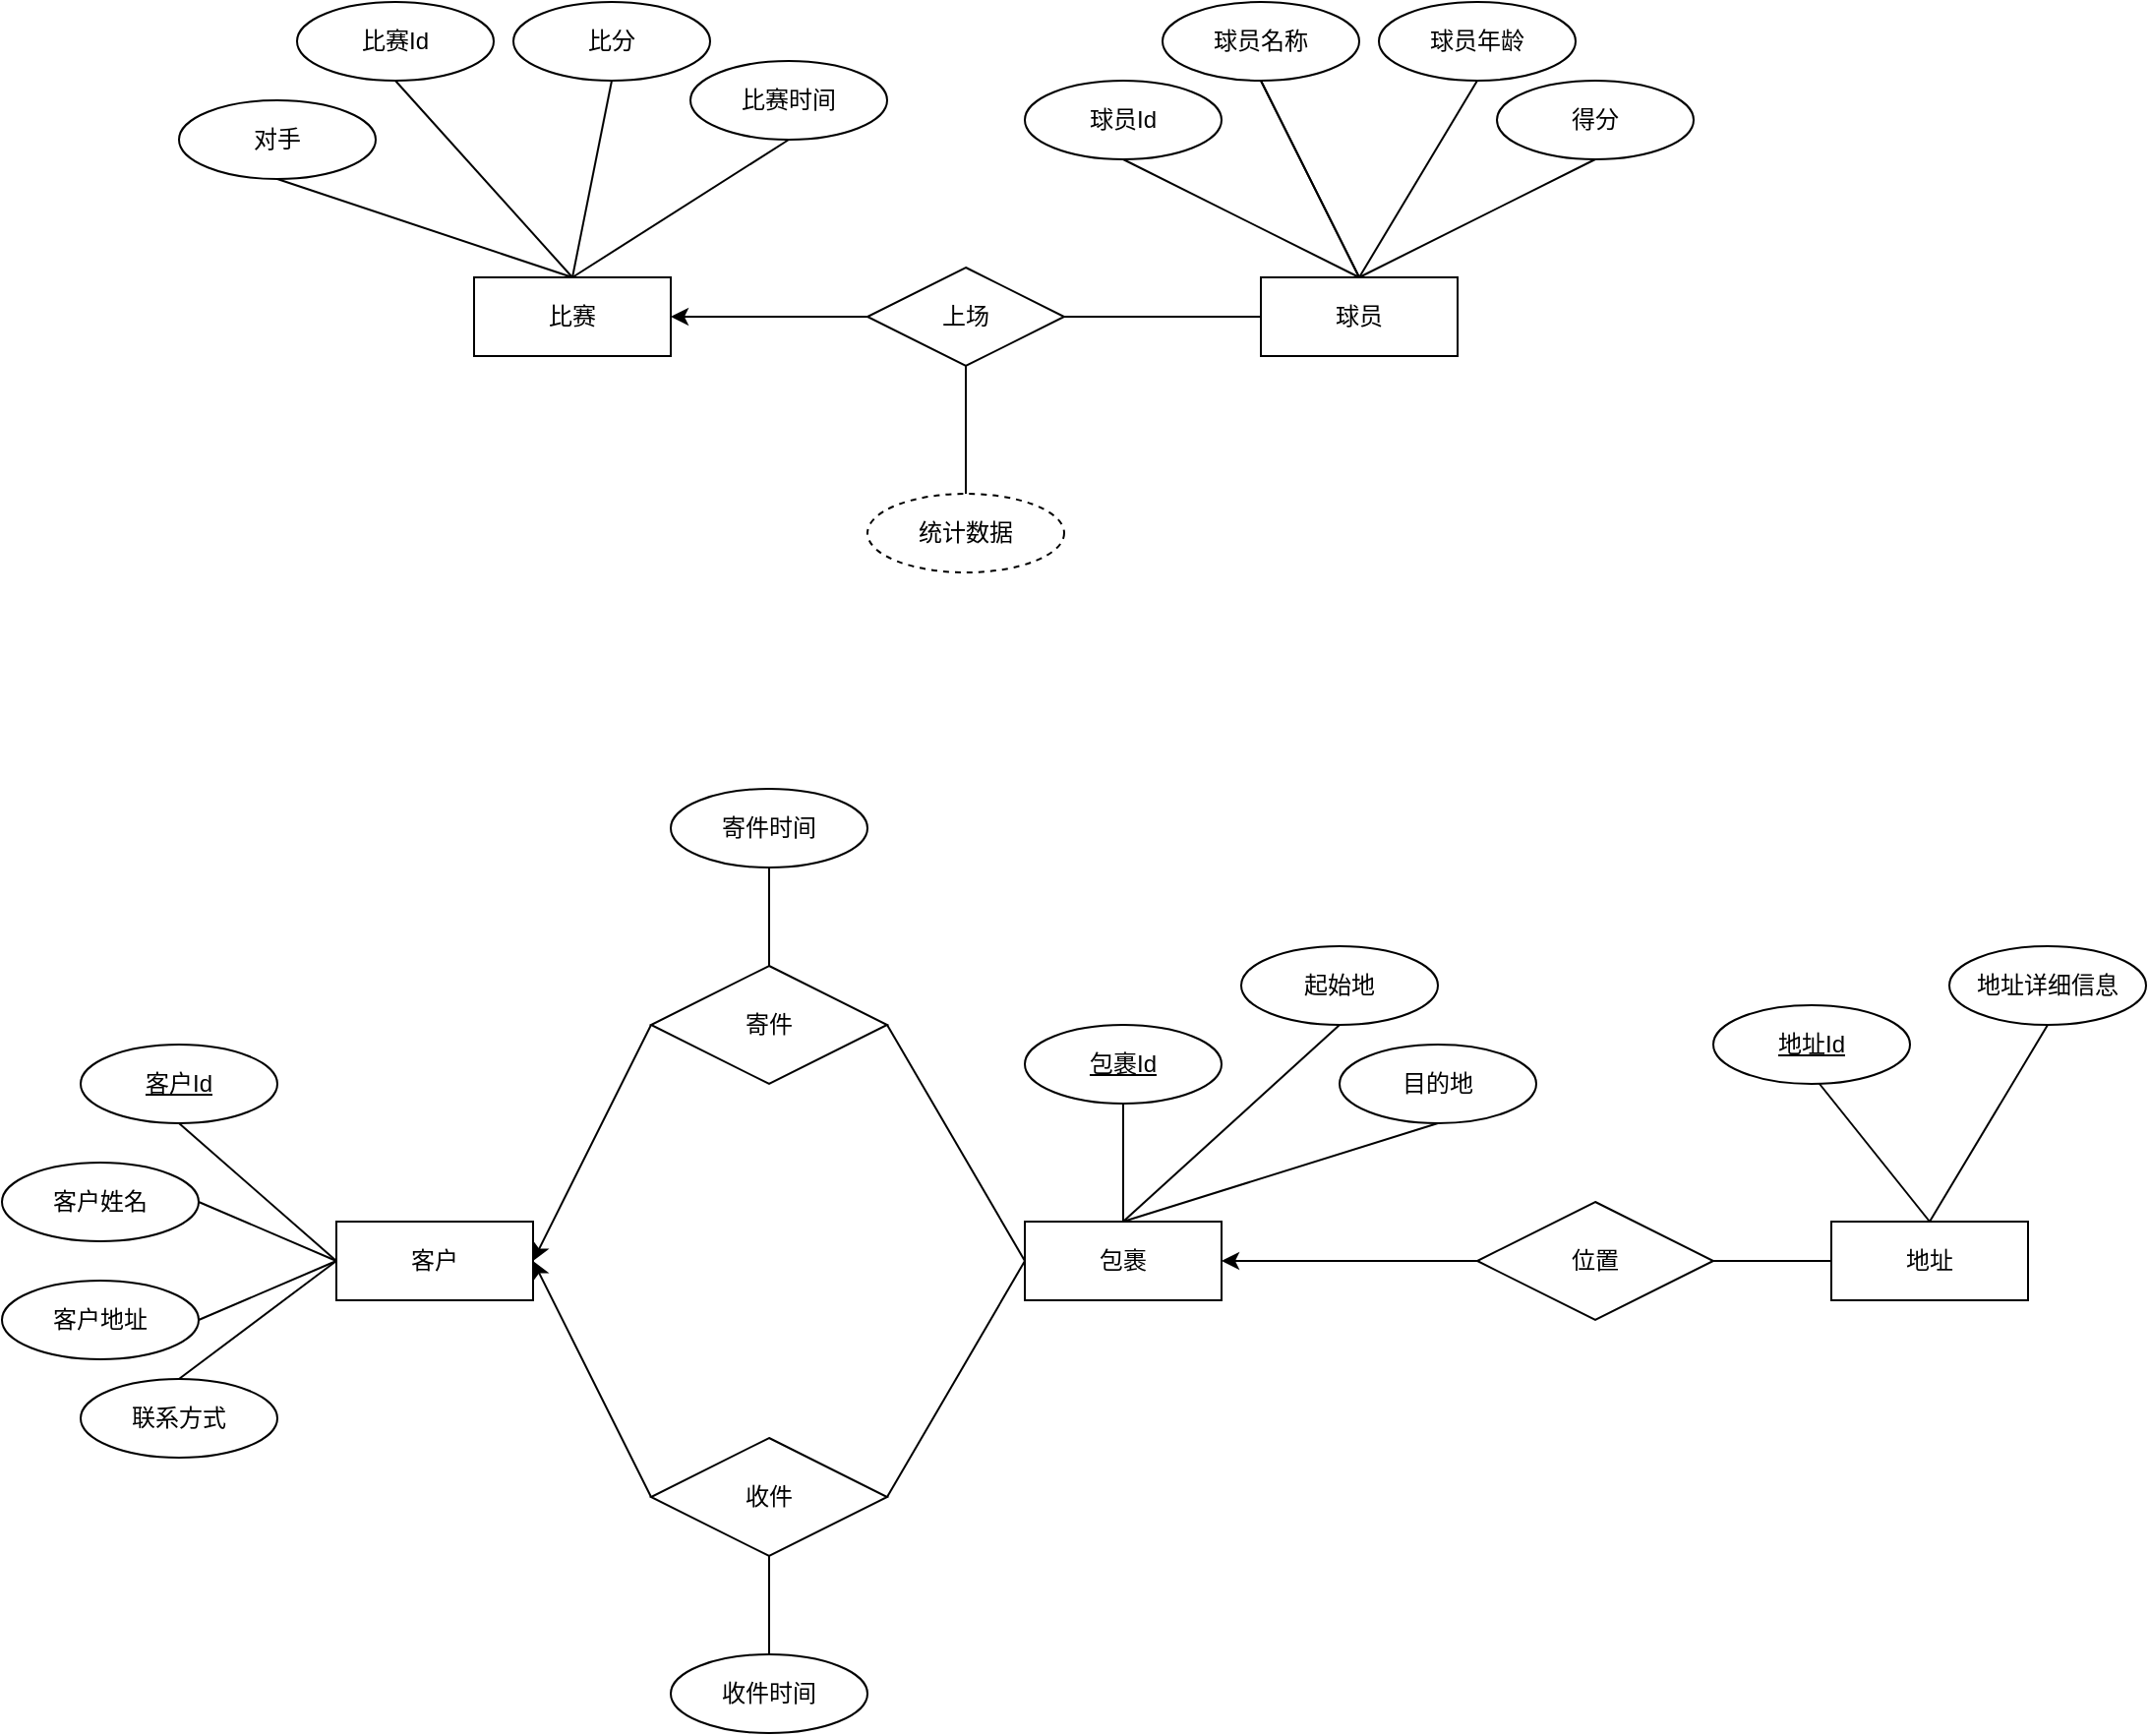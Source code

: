 <mxfile version="20.5.3" type="github">
  <diagram id="-ZiJM-RzjJXJVmfHqy6U" name="第 1 页">
    <mxGraphModel dx="2425" dy="724" grid="1" gridSize="10" guides="1" tooltips="1" connect="1" arrows="1" fold="1" page="1" pageScale="1" pageWidth="827" pageHeight="1169" math="0" shadow="0">
      <root>
        <mxCell id="0" />
        <mxCell id="1" parent="0" />
        <mxCell id="ex4YBnrQWrCRff4x2JVy-2" value="比赛" style="whiteSpace=wrap;html=1;align=center;" vertex="1" parent="1">
          <mxGeometry x="180" y="220" width="100" height="40" as="geometry" />
        </mxCell>
        <mxCell id="ex4YBnrQWrCRff4x2JVy-3" value="球员" style="whiteSpace=wrap;html=1;align=center;" vertex="1" parent="1">
          <mxGeometry x="580" y="220" width="100" height="40" as="geometry" />
        </mxCell>
        <mxCell id="ex4YBnrQWrCRff4x2JVy-5" value="上场" style="shape=rhombus;perimeter=rhombusPerimeter;whiteSpace=wrap;html=1;align=center;" vertex="1" parent="1">
          <mxGeometry x="380" y="215" width="100" height="50" as="geometry" />
        </mxCell>
        <mxCell id="ex4YBnrQWrCRff4x2JVy-6" value="比分" style="ellipse;whiteSpace=wrap;html=1;align=center;" vertex="1" parent="1">
          <mxGeometry x="200" y="80" width="100" height="40" as="geometry" />
        </mxCell>
        <mxCell id="ex4YBnrQWrCRff4x2JVy-7" value="得分" style="ellipse;whiteSpace=wrap;html=1;align=center;" vertex="1" parent="1">
          <mxGeometry x="700" y="120" width="100" height="40" as="geometry" />
        </mxCell>
        <mxCell id="ex4YBnrQWrCRff4x2JVy-12" value="" style="endArrow=none;html=1;rounded=0;exitX=0.5;exitY=1;exitDx=0;exitDy=0;entryX=0.5;entryY=0;entryDx=0;entryDy=0;" edge="1" parent="1" source="ex4YBnrQWrCRff4x2JVy-6" target="ex4YBnrQWrCRff4x2JVy-2">
          <mxGeometry relative="1" as="geometry">
            <mxPoint x="340" y="300" as="sourcePoint" />
            <mxPoint x="490" y="300" as="targetPoint" />
          </mxGeometry>
        </mxCell>
        <mxCell id="ex4YBnrQWrCRff4x2JVy-14" value="" style="endArrow=none;html=1;rounded=0;exitX=0.5;exitY=1;exitDx=0;exitDy=0;entryX=0.5;entryY=0;entryDx=0;entryDy=0;" edge="1" parent="1" source="ex4YBnrQWrCRff4x2JVy-7" target="ex4YBnrQWrCRff4x2JVy-3">
          <mxGeometry relative="1" as="geometry">
            <mxPoint x="330" y="300" as="sourcePoint" />
            <mxPoint x="490" y="300" as="targetPoint" />
          </mxGeometry>
        </mxCell>
        <mxCell id="ex4YBnrQWrCRff4x2JVy-18" value="统计数据" style="ellipse;whiteSpace=wrap;html=1;align=center;dashed=1;" vertex="1" parent="1">
          <mxGeometry x="380" y="330" width="100" height="40" as="geometry" />
        </mxCell>
        <mxCell id="ex4YBnrQWrCRff4x2JVy-21" value="球员Id" style="ellipse;whiteSpace=wrap;html=1;align=center;" vertex="1" parent="1">
          <mxGeometry x="460" y="120" width="100" height="40" as="geometry" />
        </mxCell>
        <mxCell id="ex4YBnrQWrCRff4x2JVy-22" value="球员名称" style="ellipse;whiteSpace=wrap;html=1;align=center;" vertex="1" parent="1">
          <mxGeometry x="530" y="80" width="100" height="40" as="geometry" />
        </mxCell>
        <mxCell id="ex4YBnrQWrCRff4x2JVy-23" value="球员年龄" style="ellipse;whiteSpace=wrap;html=1;align=center;" vertex="1" parent="1">
          <mxGeometry x="640" y="80" width="100" height="40" as="geometry" />
        </mxCell>
        <mxCell id="ex4YBnrQWrCRff4x2JVy-24" value="" style="endArrow=none;html=1;rounded=0;exitX=0.5;exitY=1;exitDx=0;exitDy=0;entryX=0.5;entryY=0;entryDx=0;entryDy=0;" edge="1" parent="1" source="ex4YBnrQWrCRff4x2JVy-23" target="ex4YBnrQWrCRff4x2JVy-3">
          <mxGeometry relative="1" as="geometry">
            <mxPoint x="760" y="170" as="sourcePoint" />
            <mxPoint x="665" y="230" as="targetPoint" />
          </mxGeometry>
        </mxCell>
        <mxCell id="ex4YBnrQWrCRff4x2JVy-26" value="" style="endArrow=none;html=1;rounded=0;entryX=0.5;entryY=0;entryDx=0;entryDy=0;" edge="1" parent="1" target="ex4YBnrQWrCRff4x2JVy-3">
          <mxGeometry relative="1" as="geometry">
            <mxPoint x="580" y="120" as="sourcePoint" />
            <mxPoint x="640" y="230" as="targetPoint" />
          </mxGeometry>
        </mxCell>
        <mxCell id="ex4YBnrQWrCRff4x2JVy-27" value="" style="endArrow=none;html=1;rounded=0;entryX=0.5;entryY=0;entryDx=0;entryDy=0;" edge="1" parent="1" target="ex4YBnrQWrCRff4x2JVy-3">
          <mxGeometry relative="1" as="geometry">
            <mxPoint x="580" y="120" as="sourcePoint" />
            <mxPoint x="630" y="220" as="targetPoint" />
            <Array as="points">
              <mxPoint x="610" y="180" />
            </Array>
          </mxGeometry>
        </mxCell>
        <mxCell id="ex4YBnrQWrCRff4x2JVy-28" value="" style="endArrow=none;html=1;rounded=0;entryX=0.5;entryY=0;entryDx=0;entryDy=0;exitX=0.5;exitY=1;exitDx=0;exitDy=0;" edge="1" parent="1" source="ex4YBnrQWrCRff4x2JVy-21" target="ex4YBnrQWrCRff4x2JVy-3">
          <mxGeometry relative="1" as="geometry">
            <mxPoint x="590" y="130" as="sourcePoint" />
            <mxPoint x="640" y="230" as="targetPoint" />
          </mxGeometry>
        </mxCell>
        <mxCell id="ex4YBnrQWrCRff4x2JVy-29" value="比赛Id" style="ellipse;whiteSpace=wrap;html=1;align=center;" vertex="1" parent="1">
          <mxGeometry x="90" y="80" width="100" height="40" as="geometry" />
        </mxCell>
        <mxCell id="ex4YBnrQWrCRff4x2JVy-30" value="比赛时间" style="ellipse;whiteSpace=wrap;html=1;align=center;" vertex="1" parent="1">
          <mxGeometry x="290" y="110" width="100" height="40" as="geometry" />
        </mxCell>
        <mxCell id="ex4YBnrQWrCRff4x2JVy-34" value="" style="endArrow=none;html=1;rounded=0;entryX=0.5;entryY=1;entryDx=0;entryDy=0;" edge="1" parent="1" target="ex4YBnrQWrCRff4x2JVy-29">
          <mxGeometry relative="1" as="geometry">
            <mxPoint x="230" y="220" as="sourcePoint" />
            <mxPoint x="260" y="250" as="targetPoint" />
          </mxGeometry>
        </mxCell>
        <mxCell id="ex4YBnrQWrCRff4x2JVy-35" value="" style="endArrow=none;html=1;rounded=0;entryX=0.5;entryY=1;entryDx=0;entryDy=0;" edge="1" parent="1" target="ex4YBnrQWrCRff4x2JVy-30">
          <mxGeometry relative="1" as="geometry">
            <mxPoint x="230" y="220" as="sourcePoint" />
            <mxPoint x="270" y="260" as="targetPoint" />
          </mxGeometry>
        </mxCell>
        <mxCell id="ex4YBnrQWrCRff4x2JVy-36" value="对手" style="ellipse;whiteSpace=wrap;html=1;align=center;" vertex="1" parent="1">
          <mxGeometry x="30" y="130" width="100" height="40" as="geometry" />
        </mxCell>
        <mxCell id="ex4YBnrQWrCRff4x2JVy-38" value="" style="endArrow=none;html=1;rounded=0;entryX=0.5;entryY=1;entryDx=0;entryDy=0;" edge="1" parent="1" target="ex4YBnrQWrCRff4x2JVy-36">
          <mxGeometry relative="1" as="geometry">
            <mxPoint x="230" y="220" as="sourcePoint" />
            <mxPoint x="130" y="150" as="targetPoint" />
          </mxGeometry>
        </mxCell>
        <mxCell id="ex4YBnrQWrCRff4x2JVy-39" value="" style="endArrow=none;html=1;rounded=0;entryX=0.5;entryY=0;entryDx=0;entryDy=0;exitX=0.5;exitY=1;exitDx=0;exitDy=0;" edge="1" parent="1" source="ex4YBnrQWrCRff4x2JVy-5" target="ex4YBnrQWrCRff4x2JVy-18">
          <mxGeometry relative="1" as="geometry">
            <mxPoint x="250" y="240" as="sourcePoint" />
            <mxPoint x="140" y="160" as="targetPoint" />
          </mxGeometry>
        </mxCell>
        <mxCell id="ex4YBnrQWrCRff4x2JVy-43" value="" style="endArrow=none;html=1;rounded=0;entryX=0;entryY=0.5;entryDx=0;entryDy=0;exitX=1;exitY=0.5;exitDx=0;exitDy=0;" edge="1" parent="1" source="ex4YBnrQWrCRff4x2JVy-5" target="ex4YBnrQWrCRff4x2JVy-3">
          <mxGeometry relative="1" as="geometry">
            <mxPoint x="330" y="210" as="sourcePoint" />
            <mxPoint x="490" y="210" as="targetPoint" />
          </mxGeometry>
        </mxCell>
        <mxCell id="ex4YBnrQWrCRff4x2JVy-46" value="客户" style="whiteSpace=wrap;html=1;align=center;" vertex="1" parent="1">
          <mxGeometry x="110" y="700" width="100" height="40" as="geometry" />
        </mxCell>
        <mxCell id="ex4YBnrQWrCRff4x2JVy-47" value="包裹" style="whiteSpace=wrap;html=1;align=center;" vertex="1" parent="1">
          <mxGeometry x="460" y="700" width="100" height="40" as="geometry" />
        </mxCell>
        <mxCell id="ex4YBnrQWrCRff4x2JVy-48" value="地址" style="whiteSpace=wrap;html=1;align=center;" vertex="1" parent="1">
          <mxGeometry x="870" y="700" width="100" height="40" as="geometry" />
        </mxCell>
        <mxCell id="ex4YBnrQWrCRff4x2JVy-49" value="寄件" style="shape=rhombus;perimeter=rhombusPerimeter;whiteSpace=wrap;html=1;align=center;" vertex="1" parent="1">
          <mxGeometry x="270" y="570" width="120" height="60" as="geometry" />
        </mxCell>
        <mxCell id="ex4YBnrQWrCRff4x2JVy-51" value="收件" style="shape=rhombus;perimeter=rhombusPerimeter;whiteSpace=wrap;html=1;align=center;" vertex="1" parent="1">
          <mxGeometry x="270" y="810" width="120" height="60" as="geometry" />
        </mxCell>
        <mxCell id="ex4YBnrQWrCRff4x2JVy-52" value="" style="endArrow=none;html=1;rounded=0;exitX=0;exitY=0.5;exitDx=0;exitDy=0;entryX=1;entryY=0.5;entryDx=0;entryDy=0;" edge="1" parent="1" source="ex4YBnrQWrCRff4x2JVy-47" target="ex4YBnrQWrCRff4x2JVy-49">
          <mxGeometry relative="1" as="geometry">
            <mxPoint x="330" y="830" as="sourcePoint" />
            <mxPoint x="490" y="830" as="targetPoint" />
          </mxGeometry>
        </mxCell>
        <mxCell id="ex4YBnrQWrCRff4x2JVy-53" value="" style="endArrow=none;html=1;rounded=0;entryX=0;entryY=0.5;entryDx=0;entryDy=0;exitX=1;exitY=0.5;exitDx=0;exitDy=0;" edge="1" parent="1" source="ex4YBnrQWrCRff4x2JVy-51" target="ex4YBnrQWrCRff4x2JVy-47">
          <mxGeometry relative="1" as="geometry">
            <mxPoint x="210" y="720" as="sourcePoint" />
            <mxPoint x="280" y="650" as="targetPoint" />
          </mxGeometry>
        </mxCell>
        <mxCell id="ex4YBnrQWrCRff4x2JVy-105" style="edgeStyle=orthogonalEdgeStyle;rounded=0;orthogonalLoop=1;jettySize=auto;html=1;entryX=1;entryY=0.5;entryDx=0;entryDy=0;" edge="1" parent="1" source="ex4YBnrQWrCRff4x2JVy-62" target="ex4YBnrQWrCRff4x2JVy-47">
          <mxGeometry relative="1" as="geometry" />
        </mxCell>
        <mxCell id="ex4YBnrQWrCRff4x2JVy-62" value="位置" style="shape=rhombus;perimeter=rhombusPerimeter;whiteSpace=wrap;html=1;align=center;" vertex="1" parent="1">
          <mxGeometry x="690" y="690" width="120" height="60" as="geometry" />
        </mxCell>
        <mxCell id="ex4YBnrQWrCRff4x2JVy-64" value="" style="endArrow=none;html=1;rounded=0;exitX=1;exitY=0.5;exitDx=0;exitDy=0;entryX=0;entryY=0.5;entryDx=0;entryDy=0;" edge="1" parent="1" source="ex4YBnrQWrCRff4x2JVy-62" target="ex4YBnrQWrCRff4x2JVy-48">
          <mxGeometry width="50" height="50" relative="1" as="geometry">
            <mxPoint x="370" y="830" as="sourcePoint" />
            <mxPoint x="420" y="780" as="targetPoint" />
          </mxGeometry>
        </mxCell>
        <mxCell id="ex4YBnrQWrCRff4x2JVy-67" value="客户姓名" style="ellipse;whiteSpace=wrap;html=1;align=center;" vertex="1" parent="1">
          <mxGeometry x="-60" y="670" width="100" height="40" as="geometry" />
        </mxCell>
        <mxCell id="ex4YBnrQWrCRff4x2JVy-68" value="客户地址" style="ellipse;whiteSpace=wrap;html=1;align=center;" vertex="1" parent="1">
          <mxGeometry x="-60" y="730" width="100" height="40" as="geometry" />
        </mxCell>
        <mxCell id="ex4YBnrQWrCRff4x2JVy-69" value="联系方式" style="ellipse;whiteSpace=wrap;html=1;align=center;" vertex="1" parent="1">
          <mxGeometry x="-20" y="780" width="100" height="40" as="geometry" />
        </mxCell>
        <mxCell id="ex4YBnrQWrCRff4x2JVy-70" value="" style="endArrow=none;html=1;rounded=0;exitX=0.5;exitY=1;exitDx=0;exitDy=0;entryX=0;entryY=0.5;entryDx=0;entryDy=0;" edge="1" parent="1" target="ex4YBnrQWrCRff4x2JVy-46">
          <mxGeometry relative="1" as="geometry">
            <mxPoint x="30" y="650" as="sourcePoint" />
            <mxPoint x="480" y="710" as="targetPoint" />
          </mxGeometry>
        </mxCell>
        <mxCell id="ex4YBnrQWrCRff4x2JVy-71" value="" style="endArrow=none;html=1;rounded=0;exitX=1;exitY=0.5;exitDx=0;exitDy=0;" edge="1" parent="1" source="ex4YBnrQWrCRff4x2JVy-67">
          <mxGeometry relative="1" as="geometry">
            <mxPoint x="40" y="660" as="sourcePoint" />
            <mxPoint x="110" y="720" as="targetPoint" />
          </mxGeometry>
        </mxCell>
        <mxCell id="ex4YBnrQWrCRff4x2JVy-72" value="" style="endArrow=none;html=1;rounded=0;exitX=1;exitY=0.5;exitDx=0;exitDy=0;entryX=0;entryY=0.5;entryDx=0;entryDy=0;" edge="1" parent="1" source="ex4YBnrQWrCRff4x2JVy-68" target="ex4YBnrQWrCRff4x2JVy-46">
          <mxGeometry relative="1" as="geometry">
            <mxPoint x="50" y="670" as="sourcePoint" />
            <mxPoint x="130" y="740" as="targetPoint" />
          </mxGeometry>
        </mxCell>
        <mxCell id="ex4YBnrQWrCRff4x2JVy-84" value="" style="endArrow=none;html=1;rounded=0;exitX=0.5;exitY=0;exitDx=0;exitDy=0;" edge="1" parent="1" source="ex4YBnrQWrCRff4x2JVy-69">
          <mxGeometry relative="1" as="geometry">
            <mxPoint x="50" y="760" as="sourcePoint" />
            <mxPoint x="110" y="720" as="targetPoint" />
          </mxGeometry>
        </mxCell>
        <mxCell id="ex4YBnrQWrCRff4x2JVy-85" value="" style="edgeStyle=none;orthogonalLoop=1;jettySize=auto;html=1;rounded=0;exitX=0;exitY=0.5;exitDx=0;exitDy=0;entryX=1;entryY=0.5;entryDx=0;entryDy=0;" edge="1" parent="1" source="ex4YBnrQWrCRff4x2JVy-49" target="ex4YBnrQWrCRff4x2JVy-46">
          <mxGeometry width="80" relative="1" as="geometry">
            <mxPoint x="440" y="790" as="sourcePoint" />
            <mxPoint x="520" y="790" as="targetPoint" />
            <Array as="points" />
          </mxGeometry>
        </mxCell>
        <mxCell id="ex4YBnrQWrCRff4x2JVy-86" value="" style="edgeStyle=none;orthogonalLoop=1;jettySize=auto;html=1;rounded=0;exitX=0;exitY=0.5;exitDx=0;exitDy=0;entryX=1;entryY=0.5;entryDx=0;entryDy=0;" edge="1" parent="1" source="ex4YBnrQWrCRff4x2JVy-51" target="ex4YBnrQWrCRff4x2JVy-46">
          <mxGeometry width="80" relative="1" as="geometry">
            <mxPoint x="280" y="610" as="sourcePoint" />
            <mxPoint x="220" y="730" as="targetPoint" />
            <Array as="points" />
          </mxGeometry>
        </mxCell>
        <mxCell id="ex4YBnrQWrCRff4x2JVy-87" value="" style="edgeStyle=none;orthogonalLoop=1;jettySize=auto;html=1;rounded=0;exitX=0;exitY=0.5;exitDx=0;exitDy=0;entryX=1;entryY=0.5;entryDx=0;entryDy=0;" edge="1" parent="1" source="ex4YBnrQWrCRff4x2JVy-5" target="ex4YBnrQWrCRff4x2JVy-2">
          <mxGeometry width="80" relative="1" as="geometry">
            <mxPoint x="440" y="180" as="sourcePoint" />
            <mxPoint x="520" y="180" as="targetPoint" />
            <Array as="points" />
          </mxGeometry>
        </mxCell>
        <mxCell id="ex4YBnrQWrCRff4x2JVy-89" value="地址详细信息" style="ellipse;whiteSpace=wrap;html=1;align=center;" vertex="1" parent="1">
          <mxGeometry x="930" y="560" width="100" height="40" as="geometry" />
        </mxCell>
        <mxCell id="ex4YBnrQWrCRff4x2JVy-92" value="" style="endArrow=none;html=1;rounded=0;exitX=0.5;exitY=0;exitDx=0;exitDy=0;entryX=0.5;entryY=1;entryDx=0;entryDy=0;" edge="1" parent="1" source="ex4YBnrQWrCRff4x2JVy-48">
          <mxGeometry width="50" height="50" relative="1" as="geometry">
            <mxPoint x="820" y="720" as="sourcePoint" />
            <mxPoint x="860" y="625" as="targetPoint" />
            <Array as="points" />
          </mxGeometry>
        </mxCell>
        <mxCell id="ex4YBnrQWrCRff4x2JVy-95" value="" style="endArrow=none;html=1;rounded=0;exitX=0.5;exitY=1;exitDx=0;exitDy=0;entryX=0.5;entryY=0;entryDx=0;entryDy=0;" edge="1" parent="1" source="ex4YBnrQWrCRff4x2JVy-89" target="ex4YBnrQWrCRff4x2JVy-48">
          <mxGeometry width="50" height="50" relative="1" as="geometry">
            <mxPoint x="820" y="720" as="sourcePoint" />
            <mxPoint x="880" y="720" as="targetPoint" />
          </mxGeometry>
        </mxCell>
        <mxCell id="ex4YBnrQWrCRff4x2JVy-99" value="寄件时间" style="ellipse;whiteSpace=wrap;html=1;align=center;" vertex="1" parent="1">
          <mxGeometry x="280" y="480" width="100" height="40" as="geometry" />
        </mxCell>
        <mxCell id="ex4YBnrQWrCRff4x2JVy-100" value="收件时间" style="ellipse;whiteSpace=wrap;html=1;align=center;" vertex="1" parent="1">
          <mxGeometry x="280" y="920" width="100" height="40" as="geometry" />
        </mxCell>
        <mxCell id="ex4YBnrQWrCRff4x2JVy-101" value="" style="endArrow=none;html=1;rounded=0;exitX=0.5;exitY=0;exitDx=0;exitDy=0;entryX=0.5;entryY=1;entryDx=0;entryDy=0;" edge="1" parent="1" source="ex4YBnrQWrCRff4x2JVy-49" target="ex4YBnrQWrCRff4x2JVy-99">
          <mxGeometry relative="1" as="geometry">
            <mxPoint x="680" y="640" as="sourcePoint" />
            <mxPoint x="840" y="640" as="targetPoint" />
          </mxGeometry>
        </mxCell>
        <mxCell id="ex4YBnrQWrCRff4x2JVy-103" value="" style="endArrow=none;html=1;rounded=0;exitX=0.5;exitY=0;exitDx=0;exitDy=0;entryX=0.5;entryY=1;entryDx=0;entryDy=0;" edge="1" parent="1" source="ex4YBnrQWrCRff4x2JVy-100" target="ex4YBnrQWrCRff4x2JVy-51">
          <mxGeometry relative="1" as="geometry">
            <mxPoint x="680" y="640" as="sourcePoint" />
            <mxPoint x="840" y="640" as="targetPoint" />
          </mxGeometry>
        </mxCell>
        <mxCell id="ex4YBnrQWrCRff4x2JVy-107" value="起始地" style="ellipse;whiteSpace=wrap;html=1;align=center;" vertex="1" parent="1">
          <mxGeometry x="570" y="560" width="100" height="40" as="geometry" />
        </mxCell>
        <mxCell id="ex4YBnrQWrCRff4x2JVy-108" value="目的地" style="ellipse;whiteSpace=wrap;html=1;align=center;" vertex="1" parent="1">
          <mxGeometry x="620" y="610" width="100" height="40" as="geometry" />
        </mxCell>
        <mxCell id="ex4YBnrQWrCRff4x2JVy-109" value="" style="endArrow=none;html=1;rounded=0;exitX=0.5;exitY=0;exitDx=0;exitDy=0;entryX=0.5;entryY=1;entryDx=0;entryDy=0;" edge="1" parent="1" source="ex4YBnrQWrCRff4x2JVy-47">
          <mxGeometry relative="1" as="geometry">
            <mxPoint x="470" y="730" as="sourcePoint" />
            <mxPoint x="510" y="640" as="targetPoint" />
          </mxGeometry>
        </mxCell>
        <mxCell id="ex4YBnrQWrCRff4x2JVy-110" value="" style="endArrow=none;html=1;rounded=0;entryX=0.5;entryY=1;entryDx=0;entryDy=0;" edge="1" parent="1" target="ex4YBnrQWrCRff4x2JVy-107">
          <mxGeometry relative="1" as="geometry">
            <mxPoint x="510" y="700" as="sourcePoint" />
            <mxPoint x="520" y="650" as="targetPoint" />
          </mxGeometry>
        </mxCell>
        <mxCell id="ex4YBnrQWrCRff4x2JVy-111" value="" style="endArrow=none;html=1;rounded=0;exitX=0.5;exitY=0;exitDx=0;exitDy=0;entryX=0.5;entryY=1;entryDx=0;entryDy=0;" edge="1" parent="1" source="ex4YBnrQWrCRff4x2JVy-47" target="ex4YBnrQWrCRff4x2JVy-108">
          <mxGeometry relative="1" as="geometry">
            <mxPoint x="530" y="720" as="sourcePoint" />
            <mxPoint x="530" y="660" as="targetPoint" />
          </mxGeometry>
        </mxCell>
        <mxCell id="ex4YBnrQWrCRff4x2JVy-112" value="客户Id" style="ellipse;whiteSpace=wrap;html=1;align=center;fontStyle=4;" vertex="1" parent="1">
          <mxGeometry x="-20" y="610" width="100" height="40" as="geometry" />
        </mxCell>
        <mxCell id="ex4YBnrQWrCRff4x2JVy-113" value="包裹Id" style="ellipse;whiteSpace=wrap;html=1;align=center;fontStyle=4;" vertex="1" parent="1">
          <mxGeometry x="460" y="600" width="100" height="40" as="geometry" />
        </mxCell>
        <mxCell id="ex4YBnrQWrCRff4x2JVy-115" value="地址Id" style="ellipse;whiteSpace=wrap;html=1;align=center;fontStyle=4;" vertex="1" parent="1">
          <mxGeometry x="810" y="590" width="100" height="40" as="geometry" />
        </mxCell>
      </root>
    </mxGraphModel>
  </diagram>
</mxfile>
